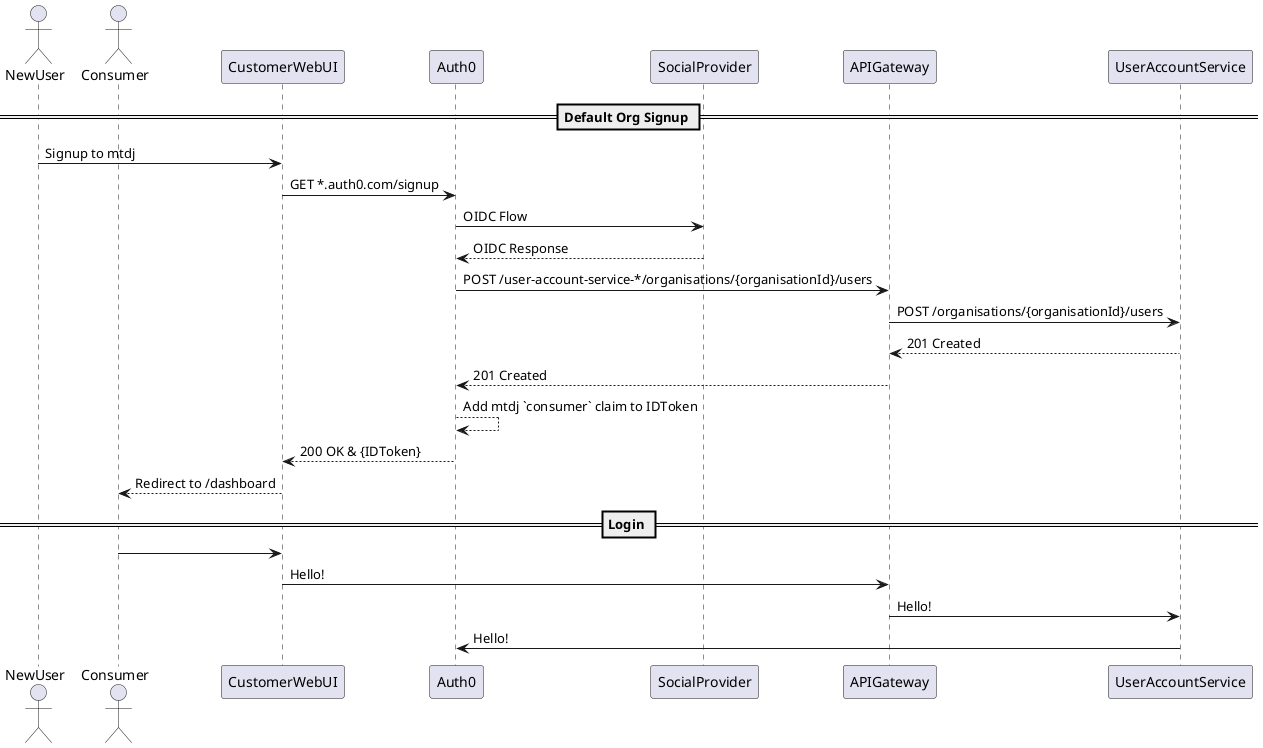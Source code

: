 @startuml consumer-auth-journey
skinparam responseMessageBelowArrow true
actor NewUser
actor Consumer

== Default Org Signup ==
NewUser -> CustomerWebUI: Signup to mtdj
CustomerWebUI -> Auth0: GET *.auth0.com/signup
Auth0 -> SocialProvider: OIDC Flow
SocialProvider --> Auth0: OIDC Response
Auth0 -> APIGateway: POST /user-account-service-*/organisations/{organisationId}/users
APIGateway -> UserAccountService: POST /organisations/{organisationId}/users
UserAccountService --> APIGateway: 201 Created
APIGateway --> Auth0: 201 Created
Auth0 --> Auth0: Add mtdj `consumer` claim to IDToken
Auth0 --> CustomerWebUI: 200 OK & {IDToken}
CustomerWebUI --> Consumer: Redirect to /dashboard


== Login ==
Consumer -> CustomerWebUI: 
CustomerWebUI -> APIGateway: Hello!
APIGateway -> UserAccountService: Hello!
UserAccountService -> Auth0: Hello!

@enduml

